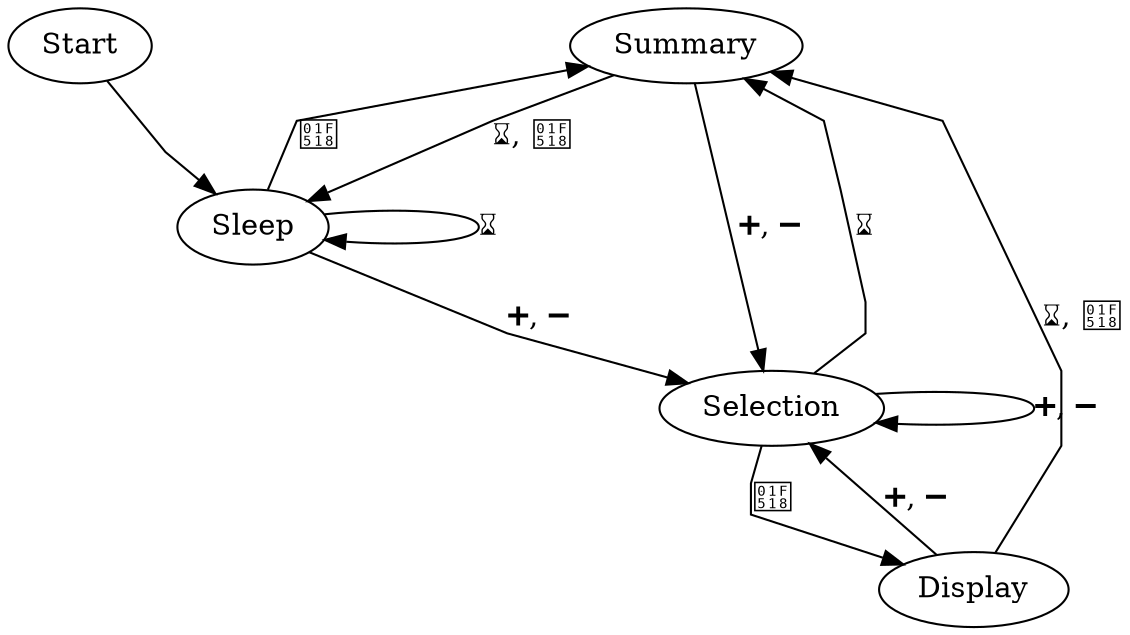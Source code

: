 digraph {
    splines=polyline
    nodesep=1

    Summary
    Sleep
    Selection
    Display

    Start -> Sleep

    Sleep -> Summary [label="🔘"]
    Sleep -> Selection [label="➕, ➖"]
    Sleep -> Sleep [label="⌛"]

    Summary -> Sleep [label="⌛, 🔘"]
    Summary -> Selection [label="➕, ➖"]

    Selection -> Selection [label="➕, ➖"]
    Selection -> Display [label="🔘"]
    Selection -> Summary [label="⌛"]

    Display -> Summary [label="⌛, 🔘"]
    Display -> Selection [label="➕, ➖"]
}